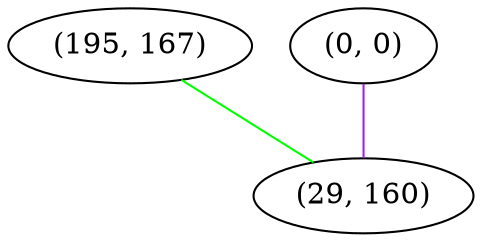 graph "" {
"(195, 167)";
"(0, 0)";
"(29, 160)";
"(195, 167)" -- "(29, 160)"  [color=green, key=0, weight=2];
"(0, 0)" -- "(29, 160)"  [color=purple, key=0, weight=4];
}
